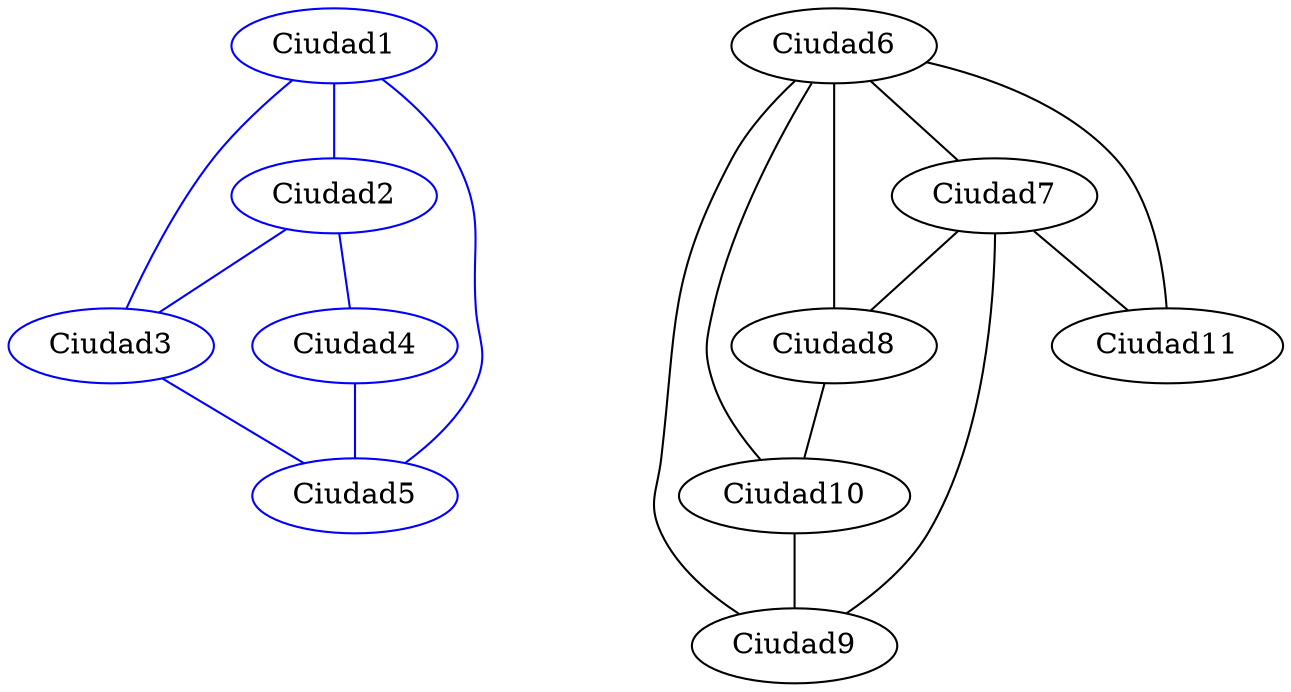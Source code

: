 strict graph G {
  1 [ color="blue" label="Ciudad1" ];
  2 [ color="blue" label="Ciudad2" ];
  3 [ color="blue" label="Ciudad3" ];
  4 [ color="blue" label="Ciudad4" ];
  5 [ color="blue" label="Ciudad5" ];
  6 [ label="Ciudad6" ];
  7 [ label="Ciudad7" ];
  8 [ label="Ciudad8" ];
  9 [ label="Ciudad9" ];
  10 [ label="Ciudad10" ];
  11 [ label="Ciudad11" ];
  1 -- 2 [ color="blue" ];
  2 -- 3 [ color="blue" ];
  3 -- 5 [ color="blue" ];
  2 -- 4 [ color="blue" ];
  4 -- 5 [ color="blue" ];
  1 -- 3 [ color="blue" ];
  5 -- 1 [ color="blue" ];
  6 -- 8 [ ];
  9 -- 6 [ ];
  8 -- 10 [ ];
  10 -- 9 [ ];
  6 -- 10 [ ];
  6 -- 7 [ ];
  7 -- 9 [ ];
  7 -- 11 [ ];
  11 -- 6 [ ];
  7 -- 8 [ ];
}
